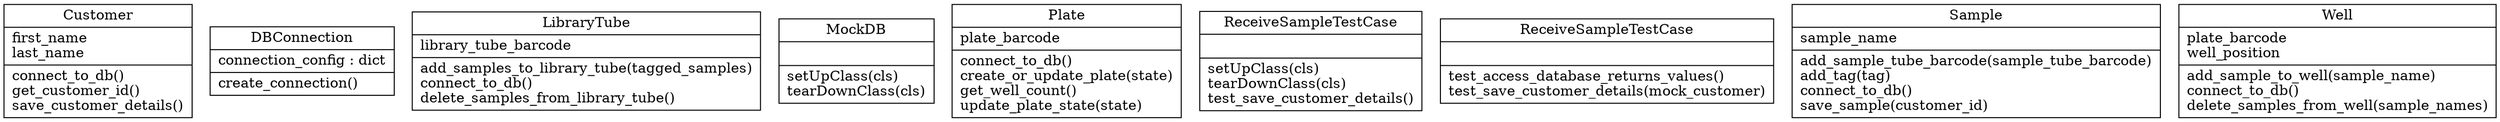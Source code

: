digraph "classes" {
charset="utf-8"
rankdir=BT
"0" [label="{Customer|first_name\llast_name\l|connect_to_db()\lget_customer_id()\lsave_customer_details()\l}", shape="record"];
"1" [label="{DBConnection|connection_config : dict\l|create_connection()\l}", shape="record"];
"2" [label="{LibraryTube|library_tube_barcode\l|add_samples_to_library_tube(tagged_samples)\lconnect_to_db()\ldelete_samples_from_library_tube()\l}", shape="record"];
"3" [label="{MockDB|\l|setUpClass(cls)\ltearDownClass(cls)\l}", shape="record"];
"4" [label="{Plate|plate_barcode\l|connect_to_db()\lcreate_or_update_plate(state)\lget_well_count()\lupdate_plate_state(state)\l}", shape="record"];
"5" [label="{ReceiveSampleTestCase|\l|setUpClass(cls)\ltearDownClass(cls)\ltest_save_customer_details()\l}", shape="record"];
"6" [label="{ReceiveSampleTestCase|\l|test_access_database_returns_values()\ltest_save_customer_details(mock_customer)\l}", shape="record"];
"7" [label="{Sample|sample_name\l|add_sample_tube_barcode(sample_tube_barcode)\ladd_tag(tag)\lconnect_to_db()\lsave_sample(customer_id)\l}", shape="record"];
"8" [label="{Well|plate_barcode\lwell_position\l|add_sample_to_well(sample_name)\lconnect_to_db()\ldelete_samples_from_well(sample_names)\l}", shape="record"];
}
